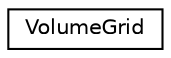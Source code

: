 digraph G
{
  edge [fontname="Helvetica",fontsize="10",labelfontname="Helvetica",labelfontsize="10"];
  node [fontname="Helvetica",fontsize="10",shape=record];
  rankdir=LR;
  Node1 [label="VolumeGrid",height=0.2,width=0.4,color="black", fillcolor="white", style="filled",URL="$de/d63/structVolumeGrid.html"];
}
